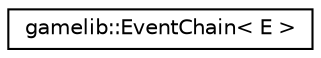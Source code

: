 digraph "Graphical Class Hierarchy"
{
  edge [fontname="Helvetica",fontsize="10",labelfontname="Helvetica",labelfontsize="10"];
  node [fontname="Helvetica",fontsize="10",shape=record];
  rankdir="LR";
  Node0 [label="gamelib::EventChain\< E \>",height=0.2,width=0.4,color="black", fillcolor="white", style="filled",URL="$classgamelib_1_1_event_chain.html",tooltip="A chain of listeners that can be invoked to handle an event. "];
}
